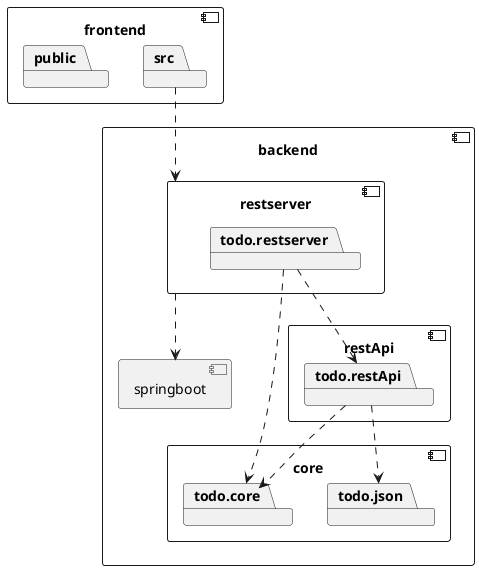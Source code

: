 @startuml

component backend{
    component restserver {
        package todo.restserver
    }
    component core{
        package todo.core
        package todo.json
    }
    component restApi{
        package todo.restApi

    }
    todo.restApi ..> todo.core
    todo.restApi ..> todo.json


    component springboot {
    }

    todo.restserver ..> todo.restApi
    todo.restserver ..> todo.core

    restserver ..> springboot
}

component frontend {
    package src
    package public

}

src ..> restserver



@enduml